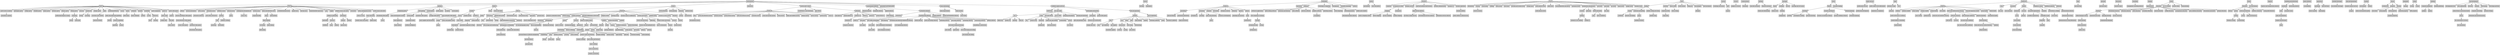 digraph TagHierarchy {
    node [shape=box, style=filled, fillcolor=lightgray];
    "entertainment" -> "sports";
    "sports" -> "sports news & analysis";
    "sports news & analysis" -> "journalism & opinion";
    "sports" -> "participant sports";
    "sports" -> "college sports";
    "sports" -> "disabled sports";
    "sports" -> "equine sports";
    "sports" -> "extreme sports";
    "sports" -> "fantasy sports";
    "fantasy sports" -> "professional leagues & teams";
    "sports" -> "fishing sports";
    "fishing sports" -> "swimming";
    "swimming" -> "diving";
    "swimming" -> "water polo";
    "sports" -> "lacrosse";
    "sports" -> "martial arts";
    "martial arts" -> "boxing";
    "martial arts" -> "wrestling";
    "sports" -> "olympic sports";
    "sports" -> "rugby";
    "rugby" -> "australian rules football";
    "australian rules football" -> "american football";
    "sports" -> "snooker/pool/billiards";
    "snooker/pool/billiards" -> "poker and professional gambling";
    "poker and professional gambling" -> "betting";
    "poker and professional gambling" -> "casinos & gambling";
    "casinos & gambling" -> "gambling";
    "casinos & gambling" -> "casinos";
    "sports" -> "soccer";
    "sports" -> "tennis";
    "tennis" -> "table tennis";
    "sports" -> "volleyball";
    "volleyball" -> "beach volleyball";
    "sports" -> "baseball";
    "baseball" -> "softball";
    "sports" -> "basketball";
    "basketball" -> "cricket";
    "basketball" -> "badminton";
    "badminton" -> "darts";
    "badminton" -> "bowling";
    "sports" -> "sports equipment";
    "sports" -> "sports tv";
    "sports tv" -> "sports radio";
    "sports radio" -> "college radio";
    "sports radio" -> "talk radio";
    "talk radio" -> "radio control";
    "sports" -> "sports video games";
    "sports video games" -> "esports";
    "sports video games" -> "exercise and fitness video games";
    "exercise and fitness video games" -> "action-adventure video games";
    "action-adventure video games" -> "action video games";
    "action-adventure video games" -> "adventure video games";
    "adventure video games" -> "educational video games";
    "entertainment" -> "music";
    "music" -> "albums";
    "music" -> "musical instruments";
    "music" -> "soft ac music";
    "music" -> "alternative music";
    "alternative music" -> "alternative medicine";
    "alternative music" -> "adult album alternative";
    "music" -> "children's music";
    "children's music" -> "children";
    "children" -> "kids";
    "kids" -> "parenting";
    "kids" -> "kid-friendly";
    "children" -> "children's clothing";
    "music" -> "classical music";
    "classical music" -> "opera";
    "music" -> "contemporary hits/pop/top 40";
    "contemporary hits/pop/top 40" -> "classic hits";
    "music" -> "country music";
    "country music" -> "songwriters/folk";
    "music" -> "dance and electronic music";
    "dance and electronic music" -> "dance";
    "dance" -> "figure skating";
    "figure skating" -> "ice hockey";
    "ice hockey" -> "field hockey";
    "figure skating" -> "inline skating";
    "dance and electronic music" -> "r&b/soul/funk";
    "music" -> "world/international music";
    "music" -> "gospel music";
    "music" -> "hip hop music";
    "music" -> "inspirational/new age music";
    "music" -> "jazz";
    "music" -> "reggae";
    "music" -> "religious (music and audio)";
    "religious (music and audio)" -> "religion & spirituality";
    "religion & spirituality" -> "spirituality";
    "religion & spirituality" -> "hinduism";
    "hinduism" -> "buddhism";
    "hinduism" -> "islam";
    "hinduism" -> "sikhism";
    "religious (music and audio)" -> "christianity";
    "christianity" -> "atheism";
    "atheism" -> "agnosticism";
    "christianity" -> "judaism";
    "music" -> "rock music";
    "music" -> "urban contemporary music";
    "urban contemporary music" -> "urban ac music";
    "music" -> "variety (music and audio)";
    "variety (music and audio)" -> "music and audio";
    "music and audio" -> "comedy (music and audio)";
    "music and audio" -> "digital audio";
    "entertainment" -> "gaming";
    "gaming" -> "roleplaying games";
    "roleplaying games" -> "role-playing video games";
    "role-playing video games" -> "mmos";
    "gaming" -> "video gaming";
    "video gaming" -> "home entertainment systems";
    "home entertainment systems" -> "home appliances";
    "home appliances" -> "home utilities";
    "video gaming" -> "virtual reality";
    "virtual reality" -> "augmented reality";
    "augmented reality" -> "artificial intelligence";
    "video gaming" -> "simulation video games";
    "video gaming" -> "strategy video games";
    "video gaming" -> "music and party video games";
    "music and party video games" -> "party supplies and decorations";
    "gaming" -> "console games";
    "gaming" -> "mobile games";
    "gaming" -> "pc games";
    "gaming" -> "casual games";
    "entertainment" -> "humor";
    "humor" -> "comedy";
    "comedy" -> "comics";
    "comics" -> "manga";
    "manga" -> "anime";
    "comics" -> "comics and graphic novels";
    "comics" -> "comic books";
    "comedy" -> "comedy movies";
    "comedy" -> "comedy tv";
    "humor" -> "funny";
    "humor" -> "humor and satire";
    "entertainment" -> "event";
    "event" -> "news";
    "news" -> "media";
    "media" -> "magazine";
    "magazine" -> "subscription";
    "subscription" -> "membership";
    "subscription" -> "content service";
    "magazine" -> "specialized magazines & blogs";
    "media" -> "media industry";
    "news" -> "information";
    "information" -> "wiki";
    "information" -> "informational";
    "information" -> "listing";
    "information" -> "legal information & resources";
    "information" -> "databases";
    "databases" -> "directory";
    "databases" -> "data storage and warehousing";
    "news" -> "general news portals";
    "news" -> "entertainment news";
    "news" -> "international news";
    "news" -> "local news";
    "local news" -> "local & community news";
    "news" -> "national news";
    "event" -> "events";
    "events" -> "cultural & community events";
    "events" -> "fashion events";
    "events" -> "outdoor activities";
    "outdoor activities" -> "adventures";
    "outdoor activities" -> "photography";
    "photography" -> "photography & videography";
    "photography & videography" -> "video production";
    "video production" -> "audio production";
    "photography & videography" -> "cameras and camcorders";
    "photography" -> "art and photography books";
    "photography" -> "fine art photography";
    "fine art photography" -> "fine art";
    "photography" -> "hunting and shooting";
    "outdoor activities" -> "nature";
    "nature" -> "parks & nature";
    "outdoor activities" -> "exercise";
    "exercise" -> "running and jogging";
    "exercise" -> "gymnastics";
    "gymnastics" -> "cheerleading";
    "outdoor activities" -> "fitness & outdoor sports";
    "fitness & outdoor sports" -> "fitness";
    "fitness" -> "fitness & lifestyle";
    "fitness & lifestyle" -> "personal finance & lifestyle management";
    "personal finance & lifestyle management" -> "personal finance";
    "personal finance" -> "personal debt";
    "fitness" -> "bodybuilding";
    "bodybuilding" -> "weightlifting";
    "fitness & outdoor sports" -> "track and field";
    "outdoor activities" -> "hobbies";
    "hobbies" -> "lifestyle";
    "lifestyle" -> "fashion";
    "fashion" -> "style";
    "style" -> "design";
    "style" -> "street style";
    "fashion" -> "fashion & beauty";
    "fashion & beauty" -> "beauty";
    "fashion" -> "costume";
    "fashion" -> "style & fashion";
    "fashion" -> "women's shoes and footwear";
    "women's shoes and footwear" -> "women's clothing";
    "women's shoes and footwear" -> "men's shoes and footwear";
    "men's shoes and footwear" -> "men's clothing";
    "men's clothing" -> "men's accessories";
    "men's accessories" -> "women's accessories";
    "fashion" -> "designer clothing";
    "fashion" -> "fashion trends";
    "fashion" -> "high fashion";
    "lifestyle" -> "luxury";
    "luxury" -> "high-end";
    "lifestyle" -> "frugal living";
    "hobbies" -> "hobby";
    "hobby" -> "gaming (hobbyist)";
    "hobbies" -> "careers";
    "careers" -> "apprenticeships";
    "apprenticeships" -> "vocational training";
    "careers" -> "career advice";
    "career advice" -> "career planning";
    "careers" -> "job search";
    "hobbies" -> "hobbies & interests";
    "hobbies & interests" -> "interest";
    "outdoor activities" -> "outdoor decorating";
    "outdoor decorating" -> "interior decorating";
    "interior decorating" -> "interior";
    "outdoor activities" -> "camping";
    "events" -> "personal celebrations & life events";
    "events" -> "religious events";
    "events" -> "sporting events";
    "events" -> "business expos & conferences";
    "events" -> "cinemas and events";
    "cinemas and events" -> "events and attractions";
    "events and attractions" -> "historic site and landmark tours";
    "cinemas and events" -> "nightclubs";
    "nightclubs" -> "bars & restaurants";
    "cinemas and events" -> "theater venues and events";
    "theater venues and events" -> "theater";
    "theater" -> "musicals";
    "events" -> "comedy events";
    "events" -> "concerts & music events";
    "concerts & music events" -> "concerts";
    "concerts" -> "awards shows";
    "events" -> "disasters";
    "disasters" -> "injuries";
    "event" -> "event promotion";
    "event" -> "event planning";
    "event" -> "memorial";
    "memorial" -> "tribute";
    "memorial" -> "bereavement";
    "event" -> "political event";
    "entertainment" -> "interactive";
    "entertainment" -> "movies and tv shows";
    "movies and tv shows" -> "movies";
    "movies" -> "films";
    "films" -> "documentary movies";
    "movies" -> "action and adventure movies";
    "movies" -> "romance movies";
    "movies" -> "science fiction movies";
    "movies" -> "indie and arthouse movies";
    "movies" -> "animation movies";
    "movies" -> "crime and mystery movies";
    "movies" -> "drama movies";
    "movies" -> "family and children movies";
    "movies" -> "fantasy movies";
    "movies" -> "horror movies";
    "movies" -> "world movies";
    "movies and tv shows" -> "soundtracks, tv and showtunes";
    "soundtracks, tv and showtunes" -> "music tv";
    "movies and tv shows" -> "pop culture";
    "movies and tv shows" -> "television";
    "television" -> "soap opera tv";
    "television" -> "special interest tv";
    "television" -> "children's tv";
    "children's tv" -> "animation tv";
    "animation tv" -> "computer animation";
    "television" -> "drama tv";
    "television" -> "factual tv";
    "factual tv" -> "reality tv";
    "television" -> "science fiction tv";
    "entertainment" -> "entertainment industry";
    "entertainment industry" -> "financial industry";
    "entertainment industry" -> "hospitality industry";
    "entertainment industry" -> "apparel industry";
    "apparel industry" -> "retail industry";
    "entertainment industry" -> "automotive industry";
    "automotive industry" -> "automotive";
    "automotive" -> "auto parts";
    "auto parts" -> "auto repair";
    "automotive" -> "auto safety technologies";
    "auto safety technologies" -> "auto safety";
    "auto safety" -> "auto recalls";
    "auto safety technologies" -> "auto infotainment technologies";
    "auto infotainment technologies" -> "auto navigation systems";
    "automotive industry" -> "manufacturing industry";
    "manufacturing industry" -> "food industry";
    "manufacturing industry" -> "mechanical and industrial engineering industry";
    "mechanical and industrial engineering industry" -> "civil engineering industry";
    "manufacturing industry" -> "metals industry";
    "manufacturing industry" -> "power and energy industry";
    "manufacturing industry" -> "publishing industry";
    "manufacturing industry" -> "real estate industry";
    "real estate industry" -> "real estate renting and leasing";
    "real estate renting and leasing" -> "auto rentals";
    "real estate renting and leasing" -> "apartments";
    "real estate renting and leasing" -> "real estate buying and selling";
    "real estate buying and selling" -> "auto buying and selling";
    "manufacturing industry" -> "technology industry";
    "manufacturing industry" -> "construction industry";
    "construction industry" -> "remodeling & construction";
    "automotive industry" -> "aviation industry";
    "aviation industry" -> "defense industry";
    "automotive industry" -> "biotech and biomedical industry";
    "entertainment" -> "amusement and theme parks";
    "entertainment" -> "home entertaining";
    "home entertaining" -> "home improvement";
    "home entertaining" -> "home security";
    "home security" -> "smart home";
    "entertainment" -> "children's games and toys";
    "children's games and toys" -> "model toys";
    "children's games and toys" -> "arts and crafts";
    "arts and crafts" -> "art";
    "art" -> "digital arts";
    "art" -> "modern art";
    "art" -> "painting";
    "art" -> "body art";
    "arts and crafts" -> "crafts";
    "crafts" -> "diy";
    "crafts" -> "creative work";
    "crafts" -> "beadwork";
    "beadwork" -> "needlework";
    "crafts" -> "candle and soap making";
    "candle and soap making" -> "bath and shower";
    "crafts" -> "woodworking";
    "arts and crafts" -> "arts and culture";
    "arts and culture" -> "culture";
    "culture" -> "car culture";
    "arts and crafts" -> "arts & crafts";
    "arts and crafts" -> "antiquing and antiques";
    "arts and crafts" -> "drawing and sketching";
    "children's games and toys" -> "board games and puzzles";
    "board games and puzzles" -> "card games";
    "card games" -> "gifts and greetings cards";
    "card games" -> "lotteries and scratchcards";
    "lotteries and scratchcards" -> "stamps and coins";
    "board games and puzzles" -> "puzzle video games";
    "children's games and toys" -> "fish and aquariums";
    "fish and aquariums" -> "animals";
    "animals" -> "pets";
    "pets" -> "cats";
    "pets" -> "pet adoptions";
    "pets" -> "pet supplies";
    "pet supplies" -> "household supplies";
    "animals" -> "cars";
    "cars" -> "motorcycles";
    "motorcycles" -> "scooters";
    "motorcycles" -> "cycling";
    "cars" -> "auto racing";
    "auto racing" -> "auto shows";
    "animals" -> "birds";
    "birds" -> "birdwatching";
    "animals" -> "dogs";
    "animals" -> "large animals";
    "animals" -> "reptiles";
    "animals" -> "veterinary medicine";
    "animals" -> "rodeo";
    "fish and aquariums" -> "zoos & aquariums";
    "zoos & aquariums" -> "museums & galleries";
    "history" -> "heritage";
    "history" -> "biographies";
    "technology" -> "science";
    "science" -> "psychology";
    "psychology" -> "physical therapy";
    "psychology" -> "paranormal phenomena";
    "paranormal phenomena" -> "magic and illusion";
    "science" -> "astronomy";
    "astronomy" -> "astrophysics";
    "astronomy" -> "astrology";
    "astronomy" -> "space and astronomy";
    "space and astronomy" -> "space";
    "science" -> "research";
    "research" -> "research & development";
    "science" -> "discoveries";
    "science" -> "biological sciences";
    "science" -> "chemistry";
    "science" -> "genetics";
    "genetics" -> "genealogy and ancestry";
    "science" -> "physics";
    "physics" -> "math";
    "math" -> "mathematics";
    "technology" -> "innovation";
    "technology" -> "software";
    "software" -> "software & applications";
    "software & applications" -> "tech companies & startups";
    "tech companies & startups" -> "startups";
    "startups" -> "entrepreneurship";
    "entrepreneurship" -> "entrepreneur";
    "startups" -> "startup";
    "software" -> "photo editing software";
    "software" -> "shareware and freeware";
    "software" -> "video software";
    "software" -> "antivirus software";
    "software" -> "graphics software";
    "graphics software" -> "3-d graphics";
    "software" -> "operating systems";
    "technology" -> "technology & computing";
    "technology & computing" -> "cloud computing";
    "technology" -> "smartphones";
    "smartphones" -> "telecommunications";
    "telecommunications" -> "telecommunications industry";
    "smartphones" -> "tablets and e-readers";
    "technology" -> "wearable technology";
    "technology" -> "robotics";
    "politics" -> "government";
    "politics" -> "news and politics";
    "business" -> "corporate";
    "business" -> "e-commerce & retail";
    "e-commerce & retail" -> "shopping";
    "shopping" -> "malls & shopping centers";
    "shopping" -> "flower shopping";
    "shopping" -> "grocery shopping";
    "shopping" -> "holiday shopping";
    "e-commerce & retail" -> "ecommerce";
    "business" -> "business services";
    "business services" -> "legal services industry";
    "legal services industry" -> "law firms & legal services";
    "legal services industry" -> "environmental services industry";
    "legal services industry" -> "information services industry";
    "business" -> "small and medium-sized business";
    "business" -> "business administration";
    "business" -> "business i.t.";
    "business" -> "business operations";
    "business operations" -> "business utilities";
    "business utilities" -> "public utilities & infrastructure";
    "travel" -> "destinations";
    "travel" -> "tourism";
    "tourism" -> "travel & tourism";
    "travel" -> "travel books";
    "travel" -> "walking";
    "travel" -> "africa travel";
    "travel" -> "asia travel";
    "travel" -> "australia and oceania travel";
    "travel" -> "europe travel";
    "travel" -> "north america travel";
    "north america travel" -> "south america travel";
    "travel" -> "polar travel";
    "travel" -> "travel preparation and advice";
    "travel" -> "adventure travel";
    "travel" -> "honeymoons and getaways";
    "honeymoons and getaways" -> "vacation";
    "vacation" -> "holidays";
    "holidays" -> "national & civic holidays";
    "holidays" -> "holiday tv";
    "honeymoons and getaways" -> "getaways";
    "honeymoons and getaways" -> "hotels and motels";
    "hotels and motels" -> "spas";
    "hotels and motels" -> "bed & breakfasts";
    "travel" -> "rail travel";
    "travel" -> "road trips";
    "road trips" -> "day trips";
    "travel" -> "air travel";
    "travel" -> "beach travel";
    "travel" -> "budget travel";
    "travel" -> "business travel";
    "food" -> "cooking";
    "cooking" -> "recipes";
    "recipes" -> "cookbooks";
    "recipes" -> "desserts and baking";
    "cooking" -> "barbecues and grilling";
    "barbecues and grilling" -> "cigars";
    "cigars" -> "smoking cessation";
    "cooking" -> "healthy cooking and eating";
    "healthy cooking and eating" -> "healthy living";
    "food" -> "nutrition";
    "nutrition" -> "vegetarian diets";
    "vegetarian diets" -> "vegan diets";
    "food" -> "food & drink";
    "food & drink" -> "food & dining";
    "food" -> "world cuisines";
    "food" -> "dining out";
    "food" -> "food allergies";
    "food allergies" -> "allergies";
    "food" -> "food movements";
    "courses" -> "workshops and classes";
    "courses" -> "golf";
    "golf" -> "squash";
    "reviews" -> "gadgets & reviews";
    "cryptocurrency" -> "blockchain";
    "self-help" -> "road-side assistance";
    "self-help" -> "financial assistance";
    "marriage" -> "family";
    "family" -> "family and relationships";
    "family" -> "family travel";
    "marriage" -> "weddings";
    "weddings" -> "wedding";
    "wedding" -> "engagement";
    "marriage" -> "divorce";
    "marriage" -> "marriage and civil unions";
    "banks" -> "finance";
    "finance" -> "investing";
    "investing" -> "portfolio";
    "investing" -> "investment & trading";
    "investing" -> "personal investing";
    "finance" -> "business and finance";
    "business and finance" -> "business accounting & finance";
    "business and finance" -> "business banking & finance";
    "finance" -> "financial planning";
    "financial planning" -> "retirement planning";
    "banks" -> "consumer banking";
    "public services" -> "professional services";
    "professional services" -> "professional development";
    "public services" -> "public safety & law enforcement";
    "public safety & law enforcement" -> "regulatory & compliance";
    "legal" -> "judiciary & legal";
    "judiciary & legal" -> "judiciary";
    "legal" -> "law";
    "healthcare" -> "health";
    "health" -> "wellness";
    "wellness" -> "health information & wellness";
    "health information & wellness" -> "mental health & counseling";
    "mental health & counseling" -> "mental health";
    "health" -> "children's health";
    "health" -> "senior health";
    "health" -> "women's health";
    "women's health" -> "men's health";
    "health" -> "medical health";
    "medical health" -> "medical tests";
    "health" -> "foot health";
    "health" -> "heart and cardiovascular diseases";
    "heart and cardiovascular diseases" -> "endocrine and metabolic diseases";
    "heart and cardiovascular diseases" -> "infectious diseases";
    "infectious diseases" -> "cold and flu";
    "infectious diseases" -> "vaccines";
    "heart and cardiovascular diseases" -> "bone and joint conditions";
    "bone and joint conditions" -> "eye and vision conditions";
    "eye and vision conditions" -> "ear, nose and throat conditions";
    "heart and cardiovascular diseases" -> "digestive disorders";
    "digestive disorders" -> "blood disorders";
    "blood disorders" -> "brain and nervous system disorders";
    "brain and nervous system disorders" -> "sleep disorders";
    "blood disorders" -> "diabetes";
    "health" -> "lung and respiratory health";
    "health" -> "sexual health";
    "sexual health" -> "reproductive health";
    "health" -> "dental health";
    "healthcare" -> "care";
    "care" -> "oral care";
    "healthcare" -> "insurance";
    "insurance" -> "auto insurance";
    "healthcare" -> "charity";
    "charity" -> "community";
    "community" -> "social";
    "social" -> "social media";
    "social media" -> "social network";
    "social network" -> "social networking";
    "charity" -> "activism";
    "activism" -> "petition";
    "charity" -> "non-profit organizations";
    "non-profit organizations" -> "scientific organizations";
    "non-profit organizations" -> "nonprofits & ngos";
    "nonprofits & ngos" -> "nonprofits";
    "nonprofits" -> "nonprofit";
    "nonprofits & ngos" -> "ngos";
    "healthcare" -> "hospitals & clinics";
    "hospitals & clinics" -> "hospitals";
    "hospitals & clinics" -> "universities & colleges";
    "universities & colleges" -> "universities";
    "healthcare" -> "healthcare industry";
    "healthcare industry" -> "pharmaceutical industry";
    "pharmaceutical industry" -> "pharmaceutical drugs";
    "pharmaceutical drugs" -> "pharmaceutical & drug information";
    "healthcare" -> "eldercare";
    "blog" -> "personal blog";
    "personal" -> "personal taxes";
    "discussion" -> "sensitive topics";
    "consulting" -> "management consulting industry";
    "booking" -> "appointments";
    "school" -> "education";
    "education" -> "learning";
    "learning" -> "online learning & moocs";
    "online learning & moocs" -> "online learning";
    "online learning" -> "online education";
    "online education" -> "online store";
    "learning" -> "homework and study";
    "learning" -> "language learning";
    "language learning" -> "programming languages";
    "education" -> "educational resources";
    "educational resources" -> "human resources";
    "education" -> "education industry";
    "education" -> "adult education";
    "education" -> "secondary education";
    "education" -> "special education";
    "education" -> "college education";
    "education" -> "postgraduate education";
    "education" -> "early childhood education";
    "education" -> "educational assessment";
    "education" -> "primary education";
    "school" -> "k-12 & schools";
    "school" -> "private school";
    "school" -> "homeschooling";
    "fiction" -> "literature";
    "literature" -> "literacy";
    "literature" -> "poetry";
    "poetry" -> "writing";
    "writing" -> "freelance writing";
    "writing" -> "screenwriting";
    "literature" -> "novels and literature";
    "novels and literature" -> "novels";
    "novels and literature" -> "books and literature";
    "literature" -> "children's literature";
    "literature" -> "young adult literature";
    "fiction" -> "sci-fi and fantasy";
    "logistics" -> "logistics and transportation industry";
    "marketing and advertising" -> "marketing";
    "marketing" -> "sales";
    "sales" -> "sales and promotions";
    "sales and promotions" -> "coupons and discounts";
    "coupons and discounts" -> "deals";
    "marketing" -> "consumer issues";
    "marketing and advertising" -> "advertising industry";
    "green solutions" -> "sustainability";
    "agriculture" -> "gardening";
    "gardening" -> "home & garden";
    "gardening" -> "landscaping";
    "agriculture" -> "land and farms";
    "alcoholic beverages" -> "non-alcoholic beverages";
    "skin and dermatology" -> "cosmetic medical services";
    "cosmetic medical services" -> "surgery";
    "weather" -> "environment";
    "environment" -> "indoor environmental quality";
    "weather" -> "climate";
    "houses" -> "architecture";
    "houses" -> "property";
    "property" -> "real estate";
    "property" -> "retail property";
    "property" -> "hotel properties";
    "hotel properties" -> "vacation properties";
    "property" -> "industrial property";
    "property" -> "office property";
    "houses" -> "housing";
    "geography" -> "geology";
    "sailing" -> "rowing";
    "sailing" -> "cruises";
    "desktops" -> "computer peripherals";
    "computer peripherals" -> "gadgets";
    "computer peripherals" -> "laptops";
    "desktops" -> "desktop publishing";
    "web development" -> "developmental sites";
    "web development" -> "web conferencing";
    "web conferencing" -> "online forums & discussion boards";
    "online forums & discussion boards" -> "forum";
    "forum" -> "fan communities & forums";
    "fan communities & forums" -> "fan conventions";
    "web development" -> "browsers";
    "web development" -> "internet";
    "internet" -> "computer networking";
    "computer networking" -> "information and network security";
    "internet" -> "internet of things";
    "web development" -> "web hosting";
    "web development" -> "web design and html";
}
